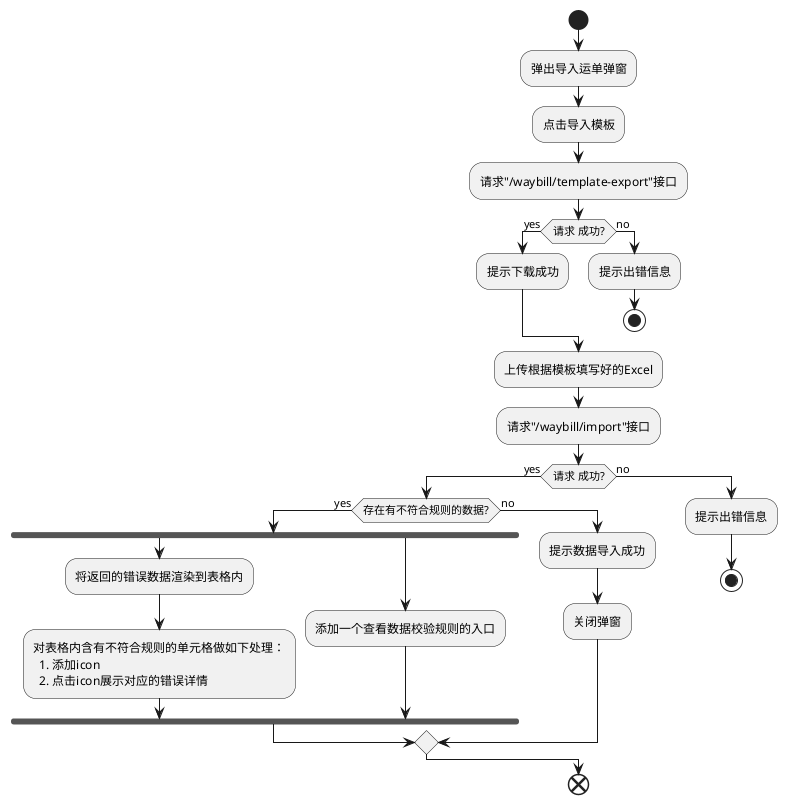 @startuml

start
:弹出导入运单弹窗;
:点击导入模板;
:请求"/waybill/template-export"接口;
if(请求 成功?) then (yes)
  :提示下载成功;
else (no)
  :提示出错信息;
  stop
endif
:上传根据模板填写好的Excel;
:请求"/waybill/import"接口;
if(请求 成功?) then (yes)
  if(存在有不符合规则的数据?) then (yes)
    fork
      :将返回的错误数据渲染到表格内;
      :对表格内含有不符合规则的单元格做如下处理：
        1. 添加icon
        2. 点击icon展示对应的错误详情; 
    fork again
      :添加一个查看数据校验规则的入口;
    end fork
  else (no)
    :提示数据导入成功;
    :关闭弹窗;
  endif
else (no)
  :提示出错信息;
  stop
endif
end

@enduml